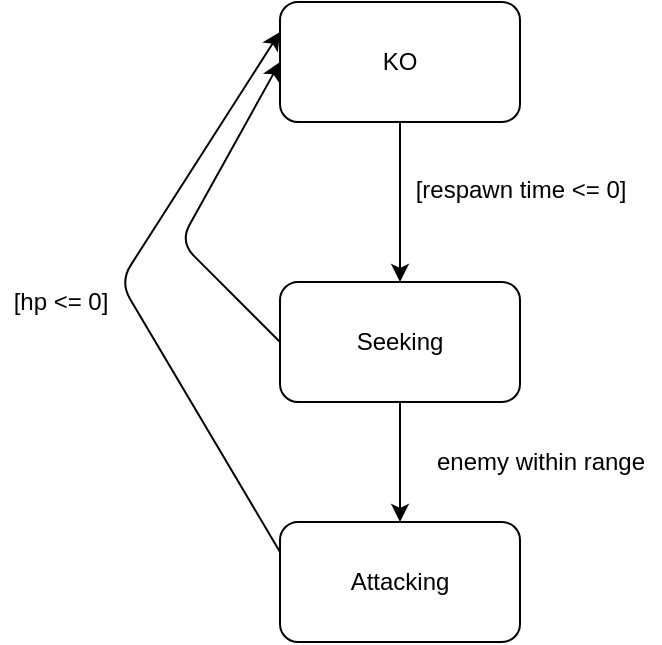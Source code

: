 <mxfile version="12.4.9" type="google"><diagram id="WGJc_EjeJEaX2k1dV1Tq" name="Page-1"><mxGraphModel dx="495" dy="1693" grid="1" gridSize="10" guides="1" tooltips="1" connect="1" arrows="1" fold="1" page="1" pageScale="1" pageWidth="827" pageHeight="1169" math="0" shadow="0"><root><mxCell id="0"/><mxCell id="1" parent="0"/><mxCell id="V3nMlUx_3PEHId2nYoV9-1" value="Seeking" style="rounded=1;whiteSpace=wrap;html=1;" parent="1" vertex="1"><mxGeometry x="240" y="130" width="120" height="60" as="geometry"/></mxCell><mxCell id="V3nMlUx_3PEHId2nYoV9-2" value="Attacking" style="rounded=1;whiteSpace=wrap;html=1;" parent="1" vertex="1"><mxGeometry x="240" y="250" width="120" height="60" as="geometry"/></mxCell><mxCell id="V3nMlUx_3PEHId2nYoV9-4" value="KO" style="rounded=1;whiteSpace=wrap;html=1;" parent="1" vertex="1"><mxGeometry x="240" y="-10" width="120" height="60" as="geometry"/></mxCell><mxCell id="V3nMlUx_3PEHId2nYoV9-5" value="" style="endArrow=classic;html=1;entryX=0.5;entryY=0;entryDx=0;entryDy=0;" parent="1" source="V3nMlUx_3PEHId2nYoV9-4" target="V3nMlUx_3PEHId2nYoV9-1" edge="1"><mxGeometry width="50" height="50" relative="1" as="geometry"><mxPoint x="260" y="130" as="sourcePoint"/><mxPoint x="310" y="80" as="targetPoint"/></mxGeometry></mxCell><mxCell id="V3nMlUx_3PEHId2nYoV9-6" value="[respawn time &amp;lt;= 0]" style="text;html=1;align=center;verticalAlign=middle;resizable=0;points=[];autosize=1;" parent="1" vertex="1"><mxGeometry x="300" y="74" width="120" height="20" as="geometry"/></mxCell><mxCell id="V3nMlUx_3PEHId2nYoV9-7" value="" style="endArrow=classic;html=1;entryX=0.5;entryY=0;entryDx=0;entryDy=0;exitX=0.5;exitY=1;exitDx=0;exitDy=0;" parent="1" source="V3nMlUx_3PEHId2nYoV9-1" target="V3nMlUx_3PEHId2nYoV9-2" edge="1"><mxGeometry width="50" height="50" relative="1" as="geometry"><mxPoint x="150" y="390" as="sourcePoint"/><mxPoint x="200" y="340" as="targetPoint"/></mxGeometry></mxCell><mxCell id="V3nMlUx_3PEHId2nYoV9-8" value="enemy within range" style="text;html=1;align=center;verticalAlign=middle;resizable=0;points=[];autosize=1;" parent="1" vertex="1"><mxGeometry x="310" y="210" width="120" height="20" as="geometry"/></mxCell><mxCell id="V3nMlUx_3PEHId2nYoV9-9" value="" style="endArrow=classic;html=1;entryX=0;entryY=0.5;entryDx=0;entryDy=0;exitX=0;exitY=0.5;exitDx=0;exitDy=0;" parent="1" source="V3nMlUx_3PEHId2nYoV9-1" target="V3nMlUx_3PEHId2nYoV9-4" edge="1"><mxGeometry width="50" height="50" relative="1" as="geometry"><mxPoint x="160" y="190" as="sourcePoint"/><mxPoint x="210" y="140" as="targetPoint"/><Array as="points"><mxPoint x="190" y="110"/></Array></mxGeometry></mxCell><mxCell id="V3nMlUx_3PEHId2nYoV9-10" value="" style="endArrow=classic;html=1;entryX=0;entryY=0.25;entryDx=0;entryDy=0;exitX=0;exitY=0.25;exitDx=0;exitDy=0;" parent="1" source="V3nMlUx_3PEHId2nYoV9-2" target="V3nMlUx_3PEHId2nYoV9-4" edge="1"><mxGeometry width="50" height="50" relative="1" as="geometry"><mxPoint x="170" y="250" as="sourcePoint"/><mxPoint x="220" y="200" as="targetPoint"/><Array as="points"><mxPoint x="160" y="130"/></Array></mxGeometry></mxCell><mxCell id="V3nMlUx_3PEHId2nYoV9-11" value="[hp &amp;lt;= 0]" style="text;html=1;align=center;verticalAlign=middle;resizable=0;points=[];autosize=1;" parent="1" vertex="1"><mxGeometry x="100" y="130" width="60" height="20" as="geometry"/></mxCell></root></mxGraphModel></diagram></mxfile>